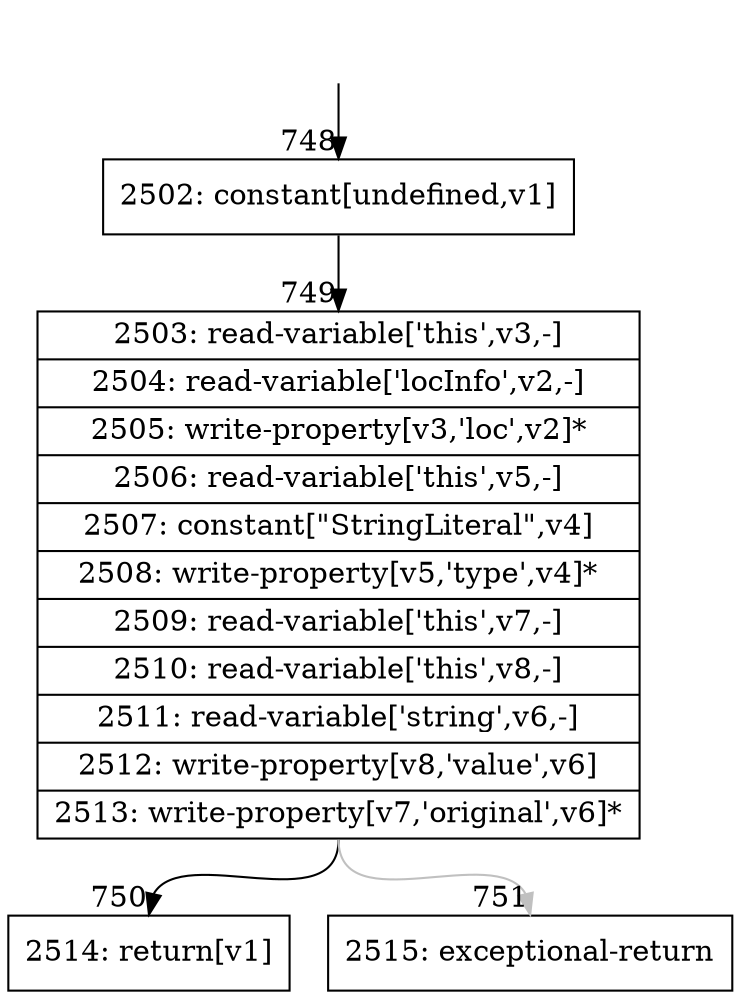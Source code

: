digraph {
rankdir="TD"
BB_entry70[shape=none,label=""];
BB_entry70 -> BB748 [tailport=s, headport=n, headlabel="    748"]
BB748 [shape=record label="{2502: constant[undefined,v1]}" ] 
BB748 -> BB749 [tailport=s, headport=n, headlabel="      749"]
BB749 [shape=record label="{2503: read-variable['this',v3,-]|2504: read-variable['locInfo',v2,-]|2505: write-property[v3,'loc',v2]*|2506: read-variable['this',v5,-]|2507: constant[\"StringLiteral\",v4]|2508: write-property[v5,'type',v4]*|2509: read-variable['this',v7,-]|2510: read-variable['this',v8,-]|2511: read-variable['string',v6,-]|2512: write-property[v8,'value',v6]|2513: write-property[v7,'original',v6]*}" ] 
BB749 -> BB750 [tailport=s, headport=n, headlabel="      750"]
BB749 -> BB751 [tailport=s, headport=n, color=gray, headlabel="      751"]
BB750 [shape=record label="{2514: return[v1]}" ] 
BB751 [shape=record label="{2515: exceptional-return}" ] 
//#$~ 815
}
